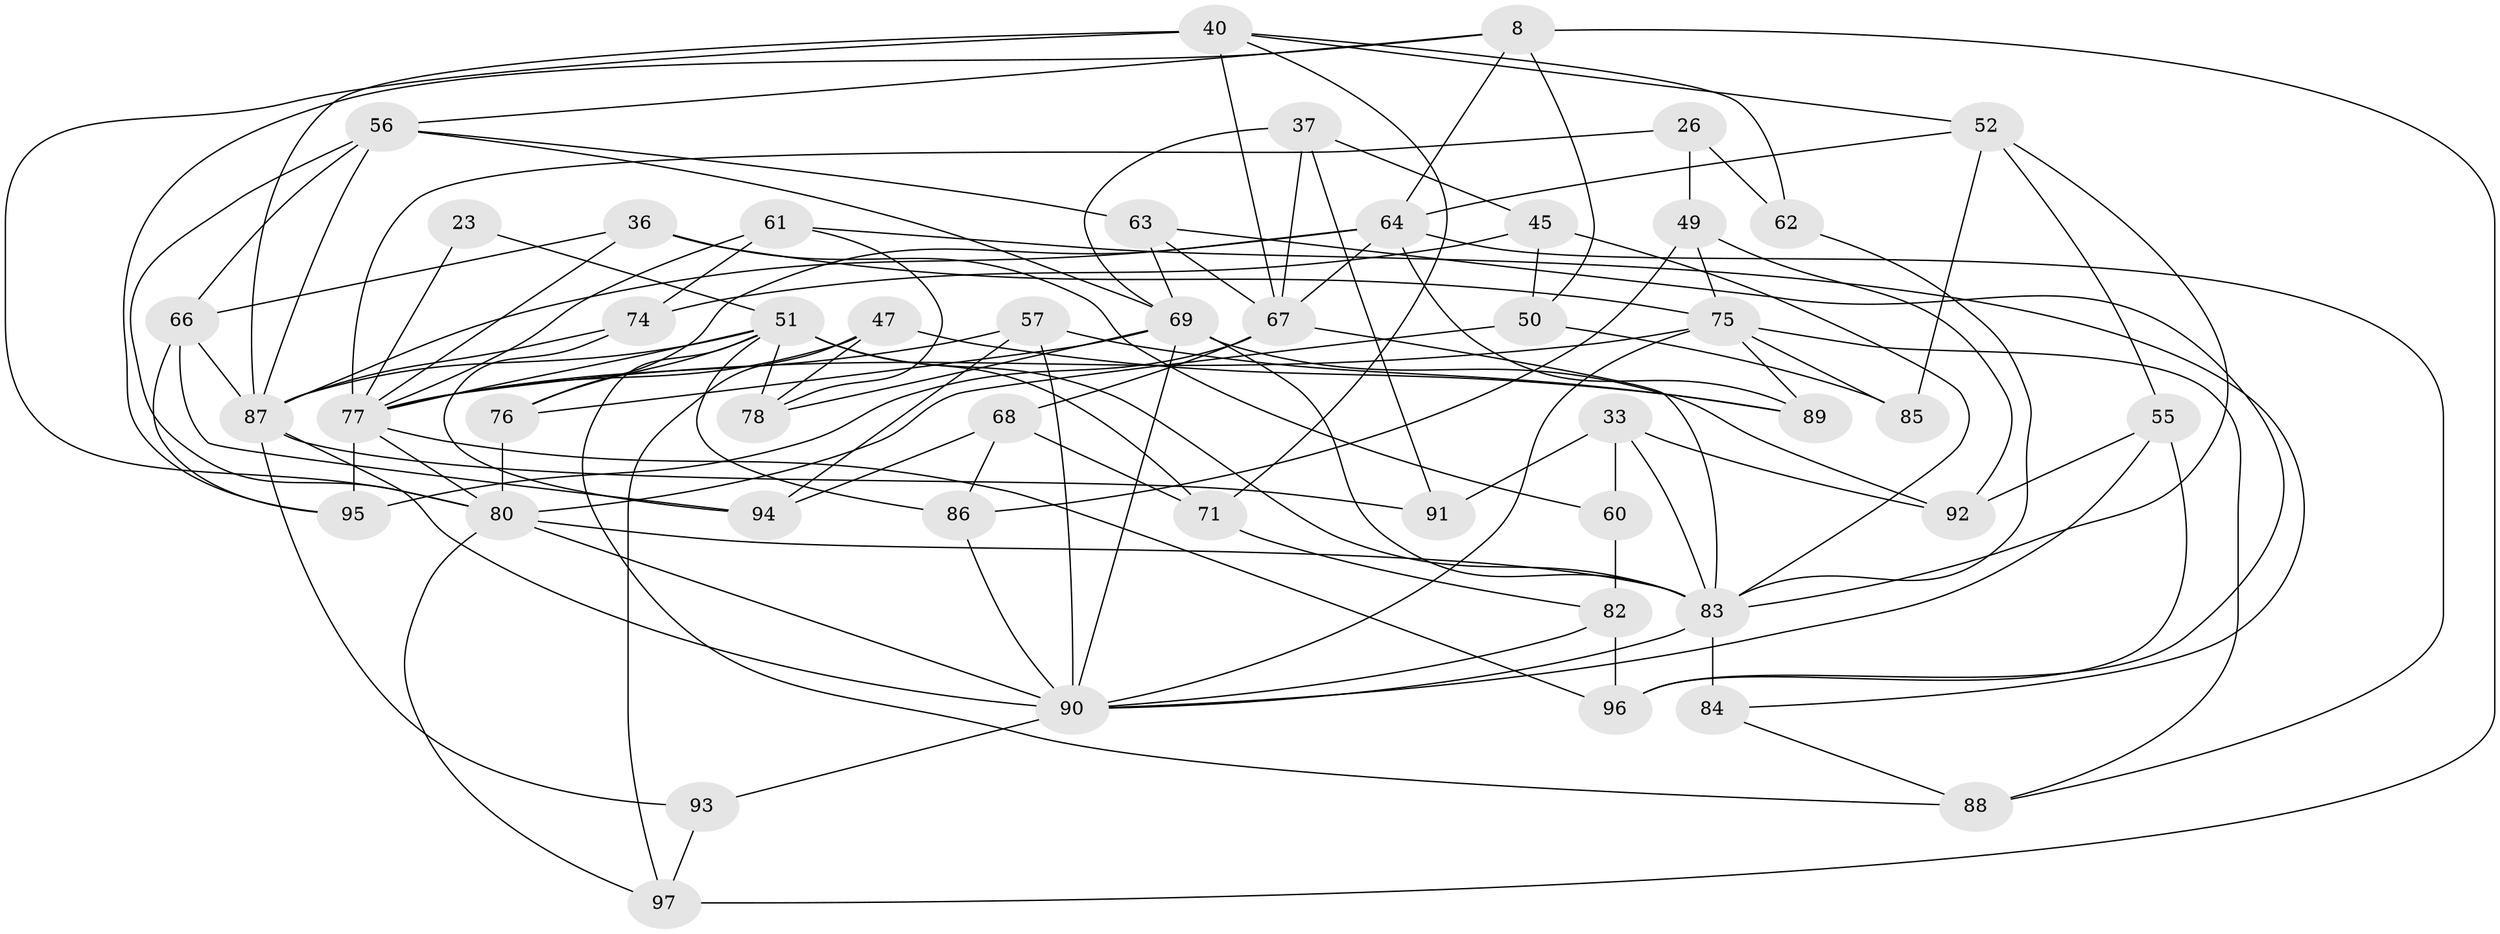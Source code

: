 // original degree distribution, {4: 1.0}
// Generated by graph-tools (version 1.1) at 2025/01/03/04/25 22:01:56]
// undirected, 48 vertices, 118 edges
graph export_dot {
graph [start="1"]
  node [color=gray90,style=filled];
  8 [super="+3"];
  23;
  26 [super="+24"];
  33;
  36;
  37;
  40 [super="+4+17"];
  45;
  47;
  49;
  50;
  51 [super="+14+16+35"];
  52 [super="+34"];
  55;
  56 [super="+21+54"];
  57;
  60;
  61;
  62;
  63;
  64 [super="+1+6"];
  66 [super="+44"];
  67 [super="+12+22"];
  68;
  69 [super="+42+43"];
  71 [super="+7"];
  74;
  75 [super="+32+73"];
  76;
  77 [super="+13+39+31+53"];
  78;
  80 [super="+11+27+72"];
  82 [super="+59"];
  83 [super="+58+81+38"];
  84 [super="+48"];
  85;
  86;
  87 [super="+28+41"];
  88;
  89 [super="+46"];
  90 [super="+29+79"];
  91;
  92;
  93;
  94;
  95;
  96;
  97 [super="+65"];
  8 -- 56;
  8 -- 50;
  8 -- 97;
  8 -- 64 [weight=2];
  8 -- 95;
  23 -- 51 [weight=2];
  23 -- 77 [weight=2];
  26 -- 49;
  26 -- 62 [weight=2];
  26 -- 77 [weight=3];
  33 -- 92;
  33 -- 91;
  33 -- 60;
  33 -- 83;
  36 -- 60;
  36 -- 66;
  36 -- 75;
  36 -- 77;
  37 -- 91;
  37 -- 45;
  37 -- 67;
  37 -- 69;
  40 -- 71;
  40 -- 62;
  40 -- 67 [weight=2];
  40 -- 52;
  40 -- 80;
  40 -- 87 [weight=2];
  45 -- 50;
  45 -- 74;
  45 -- 83;
  47 -- 78;
  47 -- 97;
  47 -- 89;
  47 -- 77;
  49 -- 92;
  49 -- 86;
  49 -- 75;
  50 -- 85;
  50 -- 80;
  51 -- 86;
  51 -- 71 [weight=2];
  51 -- 78;
  51 -- 83 [weight=2];
  51 -- 87;
  51 -- 88;
  51 -- 76;
  51 -- 77;
  52 -- 55;
  52 -- 85 [weight=2];
  52 -- 64;
  52 -- 83;
  55 -- 96;
  55 -- 90;
  55 -- 92;
  56 -- 66 [weight=2];
  56 -- 80 [weight=2];
  56 -- 87;
  56 -- 63;
  56 -- 69;
  57 -- 94;
  57 -- 90;
  57 -- 89;
  57 -- 77;
  60 -- 82 [weight=2];
  61 -- 78;
  61 -- 84;
  61 -- 77;
  61 -- 74;
  62 -- 83;
  63 -- 96;
  63 -- 67;
  63 -- 69;
  64 -- 88;
  64 -- 76;
  64 -- 89;
  64 -- 67;
  64 -- 87;
  66 -- 87;
  66 -- 94;
  66 -- 95;
  67 -- 68;
  67 -- 95;
  67 -- 83;
  68 -- 86;
  68 -- 94;
  68 -- 71;
  69 -- 78;
  69 -- 83 [weight=3];
  69 -- 90;
  69 -- 76;
  69 -- 92;
  71 -- 82 [weight=2];
  74 -- 94;
  74 -- 87;
  75 -- 88;
  75 -- 85;
  75 -- 89 [weight=3];
  75 -- 77;
  75 -- 90 [weight=2];
  76 -- 80;
  77 -- 96;
  77 -- 80;
  77 -- 95;
  80 -- 97 [weight=2];
  80 -- 83;
  80 -- 90;
  82 -- 96;
  82 -- 90;
  83 -- 84 [weight=4];
  83 -- 90;
  84 -- 88;
  86 -- 90;
  87 -- 93;
  87 -- 91 [weight=2];
  87 -- 90 [weight=2];
  90 -- 93;
  93 -- 97 [weight=2];
}
